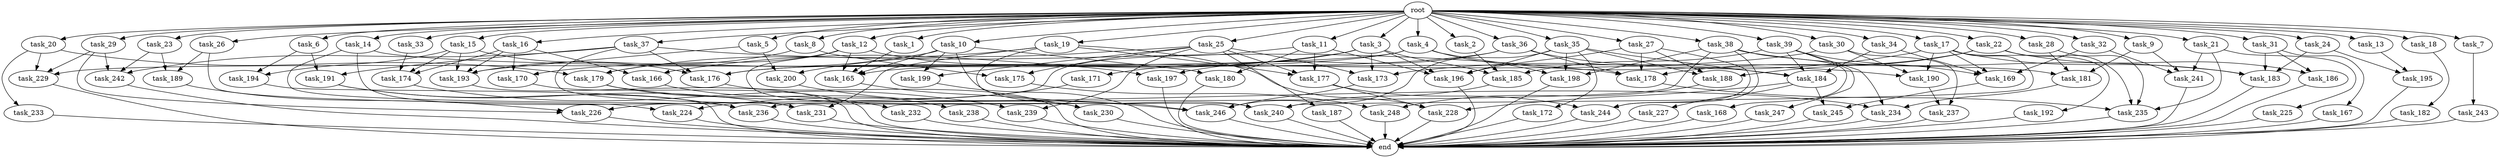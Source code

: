 digraph G {
  root [size="0.000000"];
  task_11 [size="1024.000000"];
  task_234 [size="1425929142272.000000"];
  task_239 [size="635655159808.000000"];
  task_233 [size="214748364800.000000"];
  task_185 [size="377957122048.000000"];
  task_2 [size="1024.000000"];
  task_165 [size="790273982464.000000"];
  task_193 [size="1580547964928.000000"];
  task_23 [size="1024.000000"];
  task_35 [size="1024.000000"];
  task_33 [size="1024.000000"];
  task_176 [size="858993459200.000000"];
  task_231 [size="1975684956160.000000"];
  task_14 [size="1024.000000"];
  task_178 [size="1039382085632.000000"];
  task_3 [size="1024.000000"];
  task_236 [size="1589137899520.000000"];
  task_226 [size="712964571136.000000"];
  task_196 [size="884763262976.000000"];
  task_225 [size="137438953472.000000"];
  task_187 [size="420906795008.000000"];
  task_228 [size="1108101562368.000000"];
  task_28 [size="1024.000000"];
  end [size="0.000000"];
  task_173 [size="1005022347264.000000"];
  task_230 [size="858993459200.000000"];
  task_22 [size="1024.000000"];
  task_21 [size="1024.000000"];
  task_5 [size="1024.000000"];
  task_167 [size="420906795008.000000"];
  task_30 [size="1024.000000"];
  task_179 [size="944892805120.000000"];
  task_242 [size="841813590016.000000"];
  task_224 [size="429496729600.000000"];
  task_183 [size="1219770712064.000000"];
  task_9 [size="1024.000000"];
  task_244 [size="386547056640.000000"];
  task_168 [size="34359738368.000000"];
  task_27 [size="1024.000000"];
  task_238 [size="695784701952.000000"];
  task_195 [size="523986010112.000000"];
  task_20 [size="1024.000000"];
  task_182 [size="695784701952.000000"];
  task_199 [size="455266533376.000000"];
  task_37 [size="1024.000000"];
  task_245 [size="764504178688.000000"];
  task_194 [size="558345748480.000000"];
  task_197 [size="446676598784.000000"];
  task_247 [size="34359738368.000000"];
  task_198 [size="489626271744.000000"];
  task_246 [size="1477468749824.000000"];
  task_227 [size="549755813888.000000"];
  task_39 [size="1024.000000"];
  task_186 [size="558345748480.000000"];
  task_200 [size="1279900254208.000000"];
  task_172 [size="420906795008.000000"];
  task_175 [size="455266533376.000000"];
  task_188 [size="773094113280.000000"];
  task_8 [size="1024.000000"];
  task_191 [size="970662608896.000000"];
  task_15 [size="1024.000000"];
  task_24 [size="1024.000000"];
  task_232 [size="695784701952.000000"];
  task_31 [size="1024.000000"];
  task_12 [size="1024.000000"];
  task_32 [size="1024.000000"];
  task_189 [size="429496729600.000000"];
  task_171 [size="34359738368.000000"];
  task_243 [size="549755813888.000000"];
  task_10 [size="1024.000000"];
  task_29 [size="1024.000000"];
  task_241 [size="1254130450432.000000"];
  task_1 [size="1024.000000"];
  task_34 [size="1024.000000"];
  task_192 [size="549755813888.000000"];
  task_4 [size="1024.000000"];
  task_13 [size="1024.000000"];
  task_36 [size="1024.000000"];
  task_170 [size="584115552256.000000"];
  task_235 [size="386547056640.000000"];
  task_16 [size="1024.000000"];
  task_181 [size="1468878815232.000000"];
  task_166 [size="584115552256.000000"];
  task_177 [size="1056561954816.000000"];
  task_248 [size="635655159808.000000"];
  task_18 [size="1024.000000"];
  task_26 [size="1024.000000"];
  task_180 [size="249108103168.000000"];
  task_25 [size="1024.000000"];
  task_19 [size="1024.000000"];
  task_229 [size="326417514496.000000"];
  task_169 [size="1425929142272.000000"];
  task_38 [size="1024.000000"];
  task_184 [size="1013612281856.000000"];
  task_17 [size="1024.000000"];
  task_190 [size="893353197568.000000"];
  task_237 [size="523986010112.000000"];
  task_240 [size="1443109011456.000000"];
  task_6 [size="1024.000000"];
  task_7 [size="1024.000000"];
  task_174 [size="721554505728.000000"];

  root -> task_11 [size="1.000000"];
  root -> task_28 [size="1.000000"];
  root -> task_10 [size="1.000000"];
  root -> task_20 [size="1.000000"];
  root -> task_2 [size="1.000000"];
  root -> task_4 [size="1.000000"];
  root -> task_13 [size="1.000000"];
  root -> task_39 [size="1.000000"];
  root -> task_21 [size="1.000000"];
  root -> task_16 [size="1.000000"];
  root -> task_22 [size="1.000000"];
  root -> task_15 [size="1.000000"];
  root -> task_36 [size="1.000000"];
  root -> task_33 [size="1.000000"];
  root -> task_1 [size="1.000000"];
  root -> task_5 [size="1.000000"];
  root -> task_14 [size="1.000000"];
  root -> task_18 [size="1.000000"];
  root -> task_26 [size="1.000000"];
  root -> task_6 [size="1.000000"];
  root -> task_25 [size="1.000000"];
  root -> task_24 [size="1.000000"];
  root -> task_9 [size="1.000000"];
  root -> task_23 [size="1.000000"];
  root -> task_3 [size="1.000000"];
  root -> task_19 [size="1.000000"];
  root -> task_27 [size="1.000000"];
  root -> task_35 [size="1.000000"];
  root -> task_38 [size="1.000000"];
  root -> task_17 [size="1.000000"];
  root -> task_31 [size="1.000000"];
  root -> task_12 [size="1.000000"];
  root -> task_32 [size="1.000000"];
  root -> task_34 [size="1.000000"];
  root -> task_37 [size="1.000000"];
  root -> task_30 [size="1.000000"];
  root -> task_8 [size="1.000000"];
  root -> task_7 [size="1.000000"];
  root -> task_29 [size="1.000000"];
  task_11 -> task_196 [size="209715200.000000"];
  task_11 -> task_180 [size="209715200.000000"];
  task_11 -> task_177 [size="209715200.000000"];
  task_11 -> task_226 [size="209715200.000000"];
  task_234 -> end [size="1.000000"];
  task_239 -> end [size="1.000000"];
  task_233 -> end [size="1.000000"];
  task_185 -> task_240 [size="301989888.000000"];
  task_2 -> task_185 [size="301989888.000000"];
  task_165 -> task_230 [size="536870912.000000"];
  task_193 -> end [size="1.000000"];
  task_23 -> task_242 [size="209715200.000000"];
  task_23 -> task_189 [size="209715200.000000"];
  task_35 -> task_246 [size="411041792.000000"];
  task_35 -> task_198 [size="411041792.000000"];
  task_35 -> task_172 [size="411041792.000000"];
  task_35 -> task_196 [size="411041792.000000"];
  task_35 -> task_188 [size="411041792.000000"];
  task_35 -> task_184 [size="411041792.000000"];
  task_33 -> task_174 [size="33554432.000000"];
  task_176 -> end [size="1.000000"];
  task_231 -> end [size="1.000000"];
  task_14 -> task_181 [size="679477248.000000"];
  task_14 -> task_231 [size="679477248.000000"];
  task_14 -> task_236 [size="679477248.000000"];
  task_178 -> task_235 [size="33554432.000000"];
  task_3 -> task_173 [size="33554432.000000"];
  task_3 -> task_171 [size="33554432.000000"];
  task_3 -> task_166 [size="33554432.000000"];
  task_3 -> task_185 [size="33554432.000000"];
  task_3 -> task_196 [size="33554432.000000"];
  task_236 -> end [size="1.000000"];
  task_226 -> end [size="1.000000"];
  task_196 -> end [size="1.000000"];
  task_225 -> end [size="1.000000"];
  task_187 -> end [size="1.000000"];
  task_228 -> end [size="1.000000"];
  task_28 -> task_235 [size="75497472.000000"];
  task_28 -> task_181 [size="75497472.000000"];
  task_173 -> task_246 [size="411041792.000000"];
  task_230 -> end [size="1.000000"];
  task_22 -> task_186 [size="134217728.000000"];
  task_22 -> task_235 [size="134217728.000000"];
  task_22 -> task_188 [size="134217728.000000"];
  task_22 -> task_178 [size="134217728.000000"];
  task_21 -> task_235 [size="134217728.000000"];
  task_21 -> task_241 [size="134217728.000000"];
  task_21 -> task_225 [size="134217728.000000"];
  task_5 -> task_193 [size="838860800.000000"];
  task_5 -> task_200 [size="838860800.000000"];
  task_167 -> end [size="1.000000"];
  task_30 -> task_165 [size="301989888.000000"];
  task_30 -> task_190 [size="301989888.000000"];
  task_30 -> task_237 [size="301989888.000000"];
  task_179 -> task_234 [size="679477248.000000"];
  task_179 -> task_232 [size="679477248.000000"];
  task_242 -> end [size="1.000000"];
  task_224 -> end [size="1.000000"];
  task_183 -> end [size="1.000000"];
  task_9 -> task_241 [size="679477248.000000"];
  task_9 -> task_181 [size="679477248.000000"];
  task_244 -> end [size="1.000000"];
  task_168 -> end [size="1.000000"];
  task_27 -> task_196 [size="209715200.000000"];
  task_27 -> task_188 [size="209715200.000000"];
  task_27 -> task_178 [size="209715200.000000"];
  task_27 -> task_244 [size="209715200.000000"];
  task_238 -> end [size="1.000000"];
  task_195 -> end [size="1.000000"];
  task_20 -> task_179 [size="209715200.000000"];
  task_20 -> task_229 [size="209715200.000000"];
  task_20 -> task_233 [size="209715200.000000"];
  task_182 -> end [size="1.000000"];
  task_199 -> end [size="1.000000"];
  task_37 -> task_191 [size="536870912.000000"];
  task_37 -> task_242 [size="536870912.000000"];
  task_37 -> task_176 [size="536870912.000000"];
  task_37 -> task_178 [size="536870912.000000"];
  task_37 -> task_240 [size="536870912.000000"];
  task_245 -> end [size="1.000000"];
  task_194 -> end [size="1.000000"];
  task_197 -> end [size="1.000000"];
  task_247 -> end [size="1.000000"];
  task_198 -> end [size="1.000000"];
  task_246 -> end [size="1.000000"];
  task_227 -> end [size="1.000000"];
  task_39 -> task_169 [size="33554432.000000"];
  task_39 -> task_184 [size="33554432.000000"];
  task_39 -> task_234 [size="33554432.000000"];
  task_39 -> task_247 [size="33554432.000000"];
  task_39 -> task_185 [size="33554432.000000"];
  task_186 -> end [size="1.000000"];
  task_200 -> task_246 [size="209715200.000000"];
  task_172 -> end [size="1.000000"];
  task_175 -> task_248 [size="209715200.000000"];
  task_188 -> task_248 [size="411041792.000000"];
  task_8 -> task_193 [size="33554432.000000"];
  task_8 -> task_175 [size="33554432.000000"];
  task_191 -> task_231 [size="838860800.000000"];
  task_191 -> task_236 [size="838860800.000000"];
  task_15 -> task_193 [size="134217728.000000"];
  task_15 -> task_176 [size="134217728.000000"];
  task_15 -> task_174 [size="134217728.000000"];
  task_15 -> task_194 [size="134217728.000000"];
  task_24 -> task_183 [size="209715200.000000"];
  task_24 -> task_195 [size="209715200.000000"];
  task_232 -> end [size="1.000000"];
  task_31 -> task_186 [size="411041792.000000"];
  task_31 -> task_183 [size="411041792.000000"];
  task_31 -> task_167 [size="411041792.000000"];
  task_12 -> task_179 [size="301989888.000000"];
  task_12 -> task_197 [size="301989888.000000"];
  task_12 -> task_230 [size="301989888.000000"];
  task_12 -> task_165 [size="301989888.000000"];
  task_32 -> task_241 [size="411041792.000000"];
  task_32 -> task_169 [size="411041792.000000"];
  task_189 -> task_226 [size="411041792.000000"];
  task_171 -> task_224 [size="209715200.000000"];
  task_243 -> end [size="1.000000"];
  task_10 -> task_199 [size="33554432.000000"];
  task_10 -> task_180 [size="33554432.000000"];
  task_10 -> task_170 [size="33554432.000000"];
  task_10 -> task_165 [size="33554432.000000"];
  task_10 -> task_240 [size="33554432.000000"];
  task_29 -> task_229 [size="75497472.000000"];
  task_29 -> task_242 [size="75497472.000000"];
  task_29 -> task_226 [size="75497472.000000"];
  task_241 -> end [size="1.000000"];
  task_1 -> task_165 [size="134217728.000000"];
  task_34 -> task_169 [size="411041792.000000"];
  task_34 -> task_184 [size="411041792.000000"];
  task_192 -> end [size="1.000000"];
  task_4 -> task_229 [size="33554432.000000"];
  task_4 -> task_176 [size="33554432.000000"];
  task_4 -> task_190 [size="33554432.000000"];
  task_4 -> task_198 [size="33554432.000000"];
  task_13 -> task_195 [size="301989888.000000"];
  task_36 -> task_176 [size="134217728.000000"];
  task_36 -> task_197 [size="134217728.000000"];
  task_36 -> task_178 [size="134217728.000000"];
  task_36 -> task_184 [size="134217728.000000"];
  task_170 -> end [size="1.000000"];
  task_235 -> end [size="1.000000"];
  task_16 -> task_193 [size="536870912.000000"];
  task_16 -> task_166 [size="536870912.000000"];
  task_16 -> task_174 [size="536870912.000000"];
  task_16 -> task_170 [size="536870912.000000"];
  task_181 -> task_234 [size="679477248.000000"];
  task_166 -> task_238 [size="679477248.000000"];
  task_177 -> task_228 [size="134217728.000000"];
  task_177 -> task_244 [size="134217728.000000"];
  task_248 -> end [size="1.000000"];
  task_18 -> task_182 [size="679477248.000000"];
  task_26 -> task_224 [size="209715200.000000"];
  task_26 -> task_189 [size="209715200.000000"];
  task_180 -> end [size="1.000000"];
  task_25 -> task_173 [size="411041792.000000"];
  task_25 -> task_239 [size="411041792.000000"];
  task_25 -> task_177 [size="411041792.000000"];
  task_25 -> task_200 [size="411041792.000000"];
  task_25 -> task_199 [size="411041792.000000"];
  task_25 -> task_175 [size="411041792.000000"];
  task_25 -> task_187 [size="411041792.000000"];
  task_19 -> task_179 [size="411041792.000000"];
  task_19 -> task_228 [size="411041792.000000"];
  task_19 -> task_177 [size="411041792.000000"];
  task_19 -> task_246 [size="411041792.000000"];
  task_19 -> task_231 [size="411041792.000000"];
  task_229 -> end [size="1.000000"];
  task_169 -> task_245 [size="209715200.000000"];
  task_38 -> task_244 [size="33554432.000000"];
  task_38 -> task_168 [size="33554432.000000"];
  task_38 -> task_183 [size="33554432.000000"];
  task_38 -> task_198 [size="33554432.000000"];
  task_38 -> task_236 [size="33554432.000000"];
  task_184 -> task_227 [size="536870912.000000"];
  task_184 -> task_228 [size="536870912.000000"];
  task_184 -> task_245 [size="536870912.000000"];
  task_17 -> task_173 [size="536870912.000000"];
  task_17 -> task_183 [size="536870912.000000"];
  task_17 -> task_190 [size="536870912.000000"];
  task_17 -> task_192 [size="536870912.000000"];
  task_17 -> task_169 [size="536870912.000000"];
  task_17 -> task_240 [size="536870912.000000"];
  task_190 -> task_237 [size="209715200.000000"];
  task_237 -> end [size="1.000000"];
  task_240 -> end [size="1.000000"];
  task_6 -> task_191 [size="411041792.000000"];
  task_6 -> task_194 [size="411041792.000000"];
  task_7 -> task_243 [size="536870912.000000"];
  task_174 -> task_239 [size="209715200.000000"];
}
